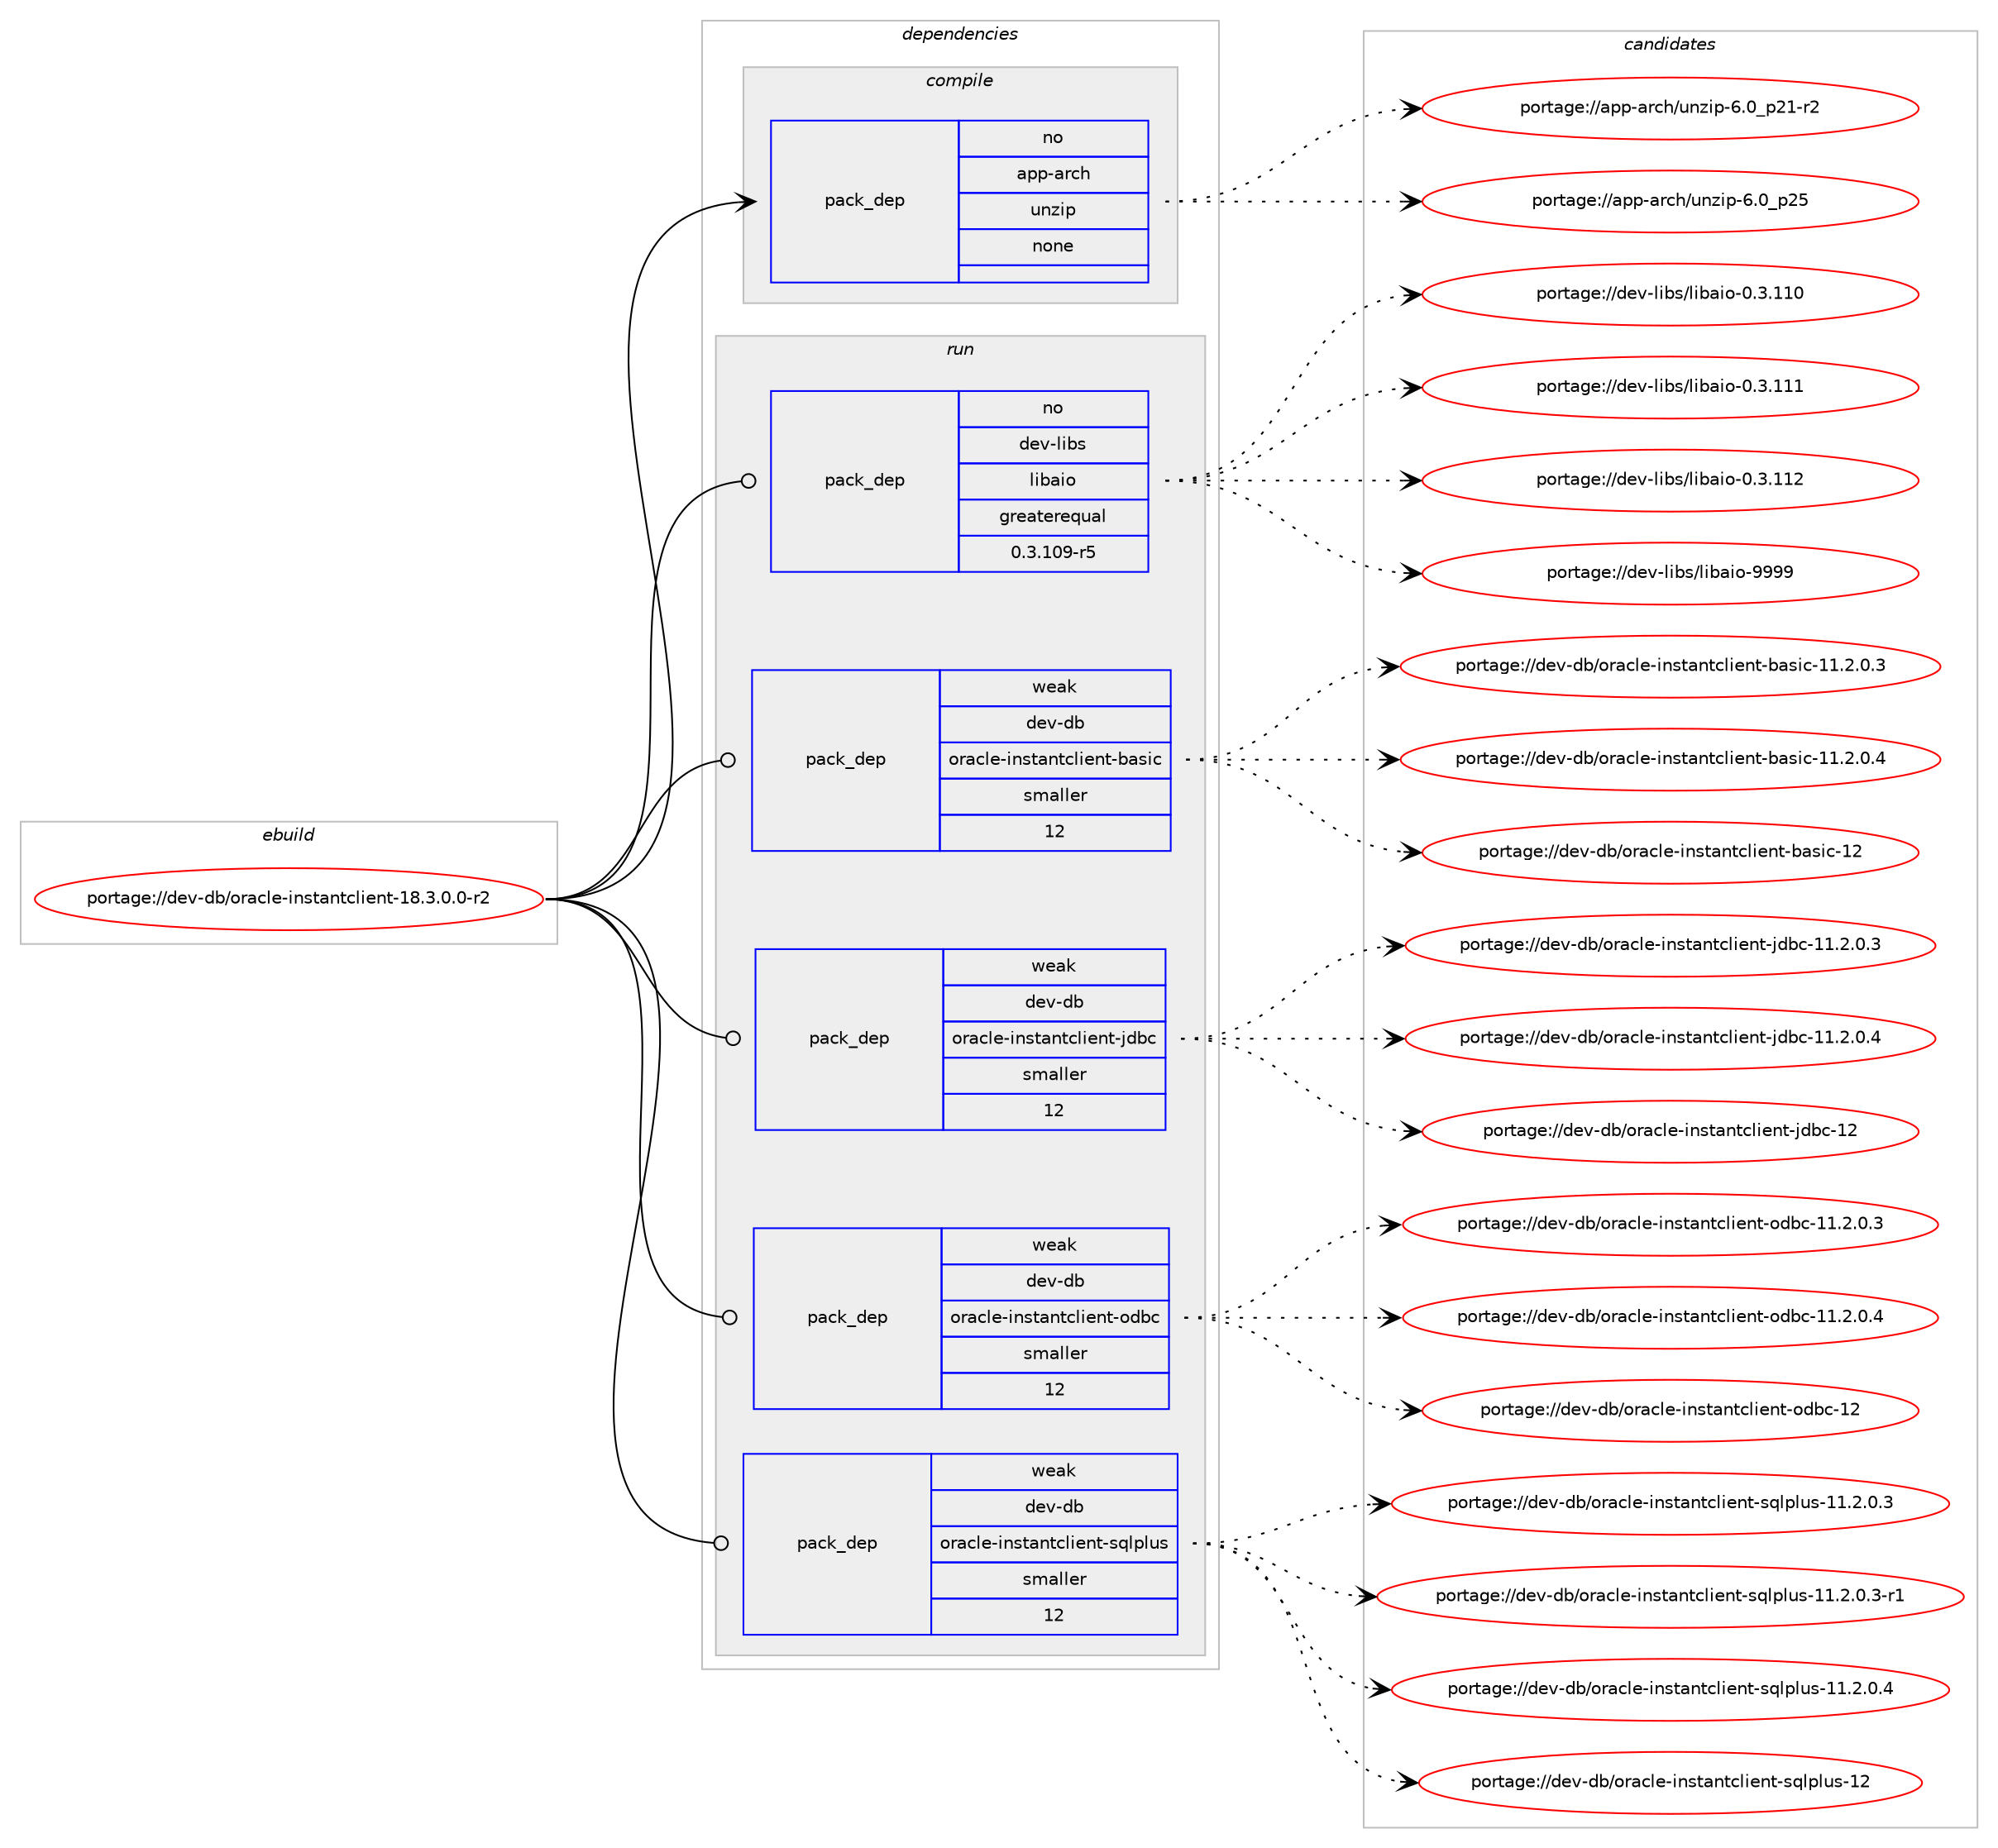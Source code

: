 digraph prolog {

# *************
# Graph options
# *************

newrank=true;
concentrate=true;
compound=true;
graph [rankdir=LR,fontname=Helvetica,fontsize=10,ranksep=1.5];#, ranksep=2.5, nodesep=0.2];
edge  [arrowhead=vee];
node  [fontname=Helvetica,fontsize=10];

# **********
# The ebuild
# **********

subgraph cluster_leftcol {
color=gray;
rank=same;
label=<<i>ebuild</i>>;
id [label="portage://dev-db/oracle-instantclient-18.3.0.0-r2", color=red, width=4, href="../dev-db/oracle-instantclient-18.3.0.0-r2.svg"];
}

# ****************
# The dependencies
# ****************

subgraph cluster_midcol {
color=gray;
label=<<i>dependencies</i>>;
subgraph cluster_compile {
fillcolor="#eeeeee";
style=filled;
label=<<i>compile</i>>;
subgraph pack41997 {
dependency55907 [label=<<TABLE BORDER="0" CELLBORDER="1" CELLSPACING="0" CELLPADDING="4" WIDTH="220"><TR><TD ROWSPAN="6" CELLPADDING="30">pack_dep</TD></TR><TR><TD WIDTH="110">no</TD></TR><TR><TD>app-arch</TD></TR><TR><TD>unzip</TD></TR><TR><TD>none</TD></TR><TR><TD></TD></TR></TABLE>>, shape=none, color=blue];
}
id:e -> dependency55907:w [weight=20,style="solid",arrowhead="vee"];
}
subgraph cluster_compileandrun {
fillcolor="#eeeeee";
style=filled;
label=<<i>compile and run</i>>;
}
subgraph cluster_run {
fillcolor="#eeeeee";
style=filled;
label=<<i>run</i>>;
subgraph pack41998 {
dependency55908 [label=<<TABLE BORDER="0" CELLBORDER="1" CELLSPACING="0" CELLPADDING="4" WIDTH="220"><TR><TD ROWSPAN="6" CELLPADDING="30">pack_dep</TD></TR><TR><TD WIDTH="110">no</TD></TR><TR><TD>dev-libs</TD></TR><TR><TD>libaio</TD></TR><TR><TD>greaterequal</TD></TR><TR><TD>0.3.109-r5</TD></TR></TABLE>>, shape=none, color=blue];
}
id:e -> dependency55908:w [weight=20,style="solid",arrowhead="odot"];
subgraph pack41999 {
dependency55909 [label=<<TABLE BORDER="0" CELLBORDER="1" CELLSPACING="0" CELLPADDING="4" WIDTH="220"><TR><TD ROWSPAN="6" CELLPADDING="30">pack_dep</TD></TR><TR><TD WIDTH="110">weak</TD></TR><TR><TD>dev-db</TD></TR><TR><TD>oracle-instantclient-basic</TD></TR><TR><TD>smaller</TD></TR><TR><TD>12</TD></TR></TABLE>>, shape=none, color=blue];
}
id:e -> dependency55909:w [weight=20,style="solid",arrowhead="odot"];
subgraph pack42000 {
dependency55910 [label=<<TABLE BORDER="0" CELLBORDER="1" CELLSPACING="0" CELLPADDING="4" WIDTH="220"><TR><TD ROWSPAN="6" CELLPADDING="30">pack_dep</TD></TR><TR><TD WIDTH="110">weak</TD></TR><TR><TD>dev-db</TD></TR><TR><TD>oracle-instantclient-jdbc</TD></TR><TR><TD>smaller</TD></TR><TR><TD>12</TD></TR></TABLE>>, shape=none, color=blue];
}
id:e -> dependency55910:w [weight=20,style="solid",arrowhead="odot"];
subgraph pack42001 {
dependency55911 [label=<<TABLE BORDER="0" CELLBORDER="1" CELLSPACING="0" CELLPADDING="4" WIDTH="220"><TR><TD ROWSPAN="6" CELLPADDING="30">pack_dep</TD></TR><TR><TD WIDTH="110">weak</TD></TR><TR><TD>dev-db</TD></TR><TR><TD>oracle-instantclient-odbc</TD></TR><TR><TD>smaller</TD></TR><TR><TD>12</TD></TR></TABLE>>, shape=none, color=blue];
}
id:e -> dependency55911:w [weight=20,style="solid",arrowhead="odot"];
subgraph pack42002 {
dependency55912 [label=<<TABLE BORDER="0" CELLBORDER="1" CELLSPACING="0" CELLPADDING="4" WIDTH="220"><TR><TD ROWSPAN="6" CELLPADDING="30">pack_dep</TD></TR><TR><TD WIDTH="110">weak</TD></TR><TR><TD>dev-db</TD></TR><TR><TD>oracle-instantclient-sqlplus</TD></TR><TR><TD>smaller</TD></TR><TR><TD>12</TD></TR></TABLE>>, shape=none, color=blue];
}
id:e -> dependency55912:w [weight=20,style="solid",arrowhead="odot"];
}
}

# **************
# The candidates
# **************

subgraph cluster_choices {
rank=same;
color=gray;
label=<<i>candidates</i>>;

subgraph choice41997 {
color=black;
nodesep=1;
choiceportage9711211245971149910447117110122105112455446489511250494511450 [label="portage://app-arch/unzip-6.0_p21-r2", color=red, width=4,href="../app-arch/unzip-6.0_p21-r2.svg"];
choiceportage971121124597114991044711711012210511245544648951125053 [label="portage://app-arch/unzip-6.0_p25", color=red, width=4,href="../app-arch/unzip-6.0_p25.svg"];
dependency55907:e -> choiceportage9711211245971149910447117110122105112455446489511250494511450:w [style=dotted,weight="100"];
dependency55907:e -> choiceportage971121124597114991044711711012210511245544648951125053:w [style=dotted,weight="100"];
}
subgraph choice41998 {
color=black;
nodesep=1;
choiceportage10010111845108105981154710810598971051114548465146494948 [label="portage://dev-libs/libaio-0.3.110", color=red, width=4,href="../dev-libs/libaio-0.3.110.svg"];
choiceportage10010111845108105981154710810598971051114548465146494949 [label="portage://dev-libs/libaio-0.3.111", color=red, width=4,href="../dev-libs/libaio-0.3.111.svg"];
choiceportage10010111845108105981154710810598971051114548465146494950 [label="portage://dev-libs/libaio-0.3.112", color=red, width=4,href="../dev-libs/libaio-0.3.112.svg"];
choiceportage10010111845108105981154710810598971051114557575757 [label="portage://dev-libs/libaio-9999", color=red, width=4,href="../dev-libs/libaio-9999.svg"];
dependency55908:e -> choiceportage10010111845108105981154710810598971051114548465146494948:w [style=dotted,weight="100"];
dependency55908:e -> choiceportage10010111845108105981154710810598971051114548465146494949:w [style=dotted,weight="100"];
dependency55908:e -> choiceportage10010111845108105981154710810598971051114548465146494950:w [style=dotted,weight="100"];
dependency55908:e -> choiceportage10010111845108105981154710810598971051114557575757:w [style=dotted,weight="100"];
}
subgraph choice41999 {
color=black;
nodesep=1;
choiceportage100101118451009847111114979910810145105110115116971101169910810510111011645989711510599454949465046484651 [label="portage://dev-db/oracle-instantclient-basic-11.2.0.3", color=red, width=4,href="../dev-db/oracle-instantclient-basic-11.2.0.3.svg"];
choiceportage100101118451009847111114979910810145105110115116971101169910810510111011645989711510599454949465046484652 [label="portage://dev-db/oracle-instantclient-basic-11.2.0.4", color=red, width=4,href="../dev-db/oracle-instantclient-basic-11.2.0.4.svg"];
choiceportage100101118451009847111114979910810145105110115116971101169910810510111011645989711510599454950 [label="portage://dev-db/oracle-instantclient-basic-12", color=red, width=4,href="../dev-db/oracle-instantclient-basic-12.svg"];
dependency55909:e -> choiceportage100101118451009847111114979910810145105110115116971101169910810510111011645989711510599454949465046484651:w [style=dotted,weight="100"];
dependency55909:e -> choiceportage100101118451009847111114979910810145105110115116971101169910810510111011645989711510599454949465046484652:w [style=dotted,weight="100"];
dependency55909:e -> choiceportage100101118451009847111114979910810145105110115116971101169910810510111011645989711510599454950:w [style=dotted,weight="100"];
}
subgraph choice42000 {
color=black;
nodesep=1;
choiceportage1001011184510098471111149799108101451051101151169711011699108105101110116451061009899454949465046484651 [label="portage://dev-db/oracle-instantclient-jdbc-11.2.0.3", color=red, width=4,href="../dev-db/oracle-instantclient-jdbc-11.2.0.3.svg"];
choiceportage1001011184510098471111149799108101451051101151169711011699108105101110116451061009899454949465046484652 [label="portage://dev-db/oracle-instantclient-jdbc-11.2.0.4", color=red, width=4,href="../dev-db/oracle-instantclient-jdbc-11.2.0.4.svg"];
choiceportage1001011184510098471111149799108101451051101151169711011699108105101110116451061009899454950 [label="portage://dev-db/oracle-instantclient-jdbc-12", color=red, width=4,href="../dev-db/oracle-instantclient-jdbc-12.svg"];
dependency55910:e -> choiceportage1001011184510098471111149799108101451051101151169711011699108105101110116451061009899454949465046484651:w [style=dotted,weight="100"];
dependency55910:e -> choiceportage1001011184510098471111149799108101451051101151169711011699108105101110116451061009899454949465046484652:w [style=dotted,weight="100"];
dependency55910:e -> choiceportage1001011184510098471111149799108101451051101151169711011699108105101110116451061009899454950:w [style=dotted,weight="100"];
}
subgraph choice42001 {
color=black;
nodesep=1;
choiceportage1001011184510098471111149799108101451051101151169711011699108105101110116451111009899454949465046484651 [label="portage://dev-db/oracle-instantclient-odbc-11.2.0.3", color=red, width=4,href="../dev-db/oracle-instantclient-odbc-11.2.0.3.svg"];
choiceportage1001011184510098471111149799108101451051101151169711011699108105101110116451111009899454949465046484652 [label="portage://dev-db/oracle-instantclient-odbc-11.2.0.4", color=red, width=4,href="../dev-db/oracle-instantclient-odbc-11.2.0.4.svg"];
choiceportage1001011184510098471111149799108101451051101151169711011699108105101110116451111009899454950 [label="portage://dev-db/oracle-instantclient-odbc-12", color=red, width=4,href="../dev-db/oracle-instantclient-odbc-12.svg"];
dependency55911:e -> choiceportage1001011184510098471111149799108101451051101151169711011699108105101110116451111009899454949465046484651:w [style=dotted,weight="100"];
dependency55911:e -> choiceportage1001011184510098471111149799108101451051101151169711011699108105101110116451111009899454949465046484652:w [style=dotted,weight="100"];
dependency55911:e -> choiceportage1001011184510098471111149799108101451051101151169711011699108105101110116451111009899454950:w [style=dotted,weight="100"];
}
subgraph choice42002 {
color=black;
nodesep=1;
choiceportage100101118451009847111114979910810145105110115116971101169910810510111011645115113108112108117115454949465046484651 [label="portage://dev-db/oracle-instantclient-sqlplus-11.2.0.3", color=red, width=4,href="../dev-db/oracle-instantclient-sqlplus-11.2.0.3.svg"];
choiceportage1001011184510098471111149799108101451051101151169711011699108105101110116451151131081121081171154549494650464846514511449 [label="portage://dev-db/oracle-instantclient-sqlplus-11.2.0.3-r1", color=red, width=4,href="../dev-db/oracle-instantclient-sqlplus-11.2.0.3-r1.svg"];
choiceportage100101118451009847111114979910810145105110115116971101169910810510111011645115113108112108117115454949465046484652 [label="portage://dev-db/oracle-instantclient-sqlplus-11.2.0.4", color=red, width=4,href="../dev-db/oracle-instantclient-sqlplus-11.2.0.4.svg"];
choiceportage100101118451009847111114979910810145105110115116971101169910810510111011645115113108112108117115454950 [label="portage://dev-db/oracle-instantclient-sqlplus-12", color=red, width=4,href="../dev-db/oracle-instantclient-sqlplus-12.svg"];
dependency55912:e -> choiceportage100101118451009847111114979910810145105110115116971101169910810510111011645115113108112108117115454949465046484651:w [style=dotted,weight="100"];
dependency55912:e -> choiceportage1001011184510098471111149799108101451051101151169711011699108105101110116451151131081121081171154549494650464846514511449:w [style=dotted,weight="100"];
dependency55912:e -> choiceportage100101118451009847111114979910810145105110115116971101169910810510111011645115113108112108117115454949465046484652:w [style=dotted,weight="100"];
dependency55912:e -> choiceportage100101118451009847111114979910810145105110115116971101169910810510111011645115113108112108117115454950:w [style=dotted,weight="100"];
}
}

}
